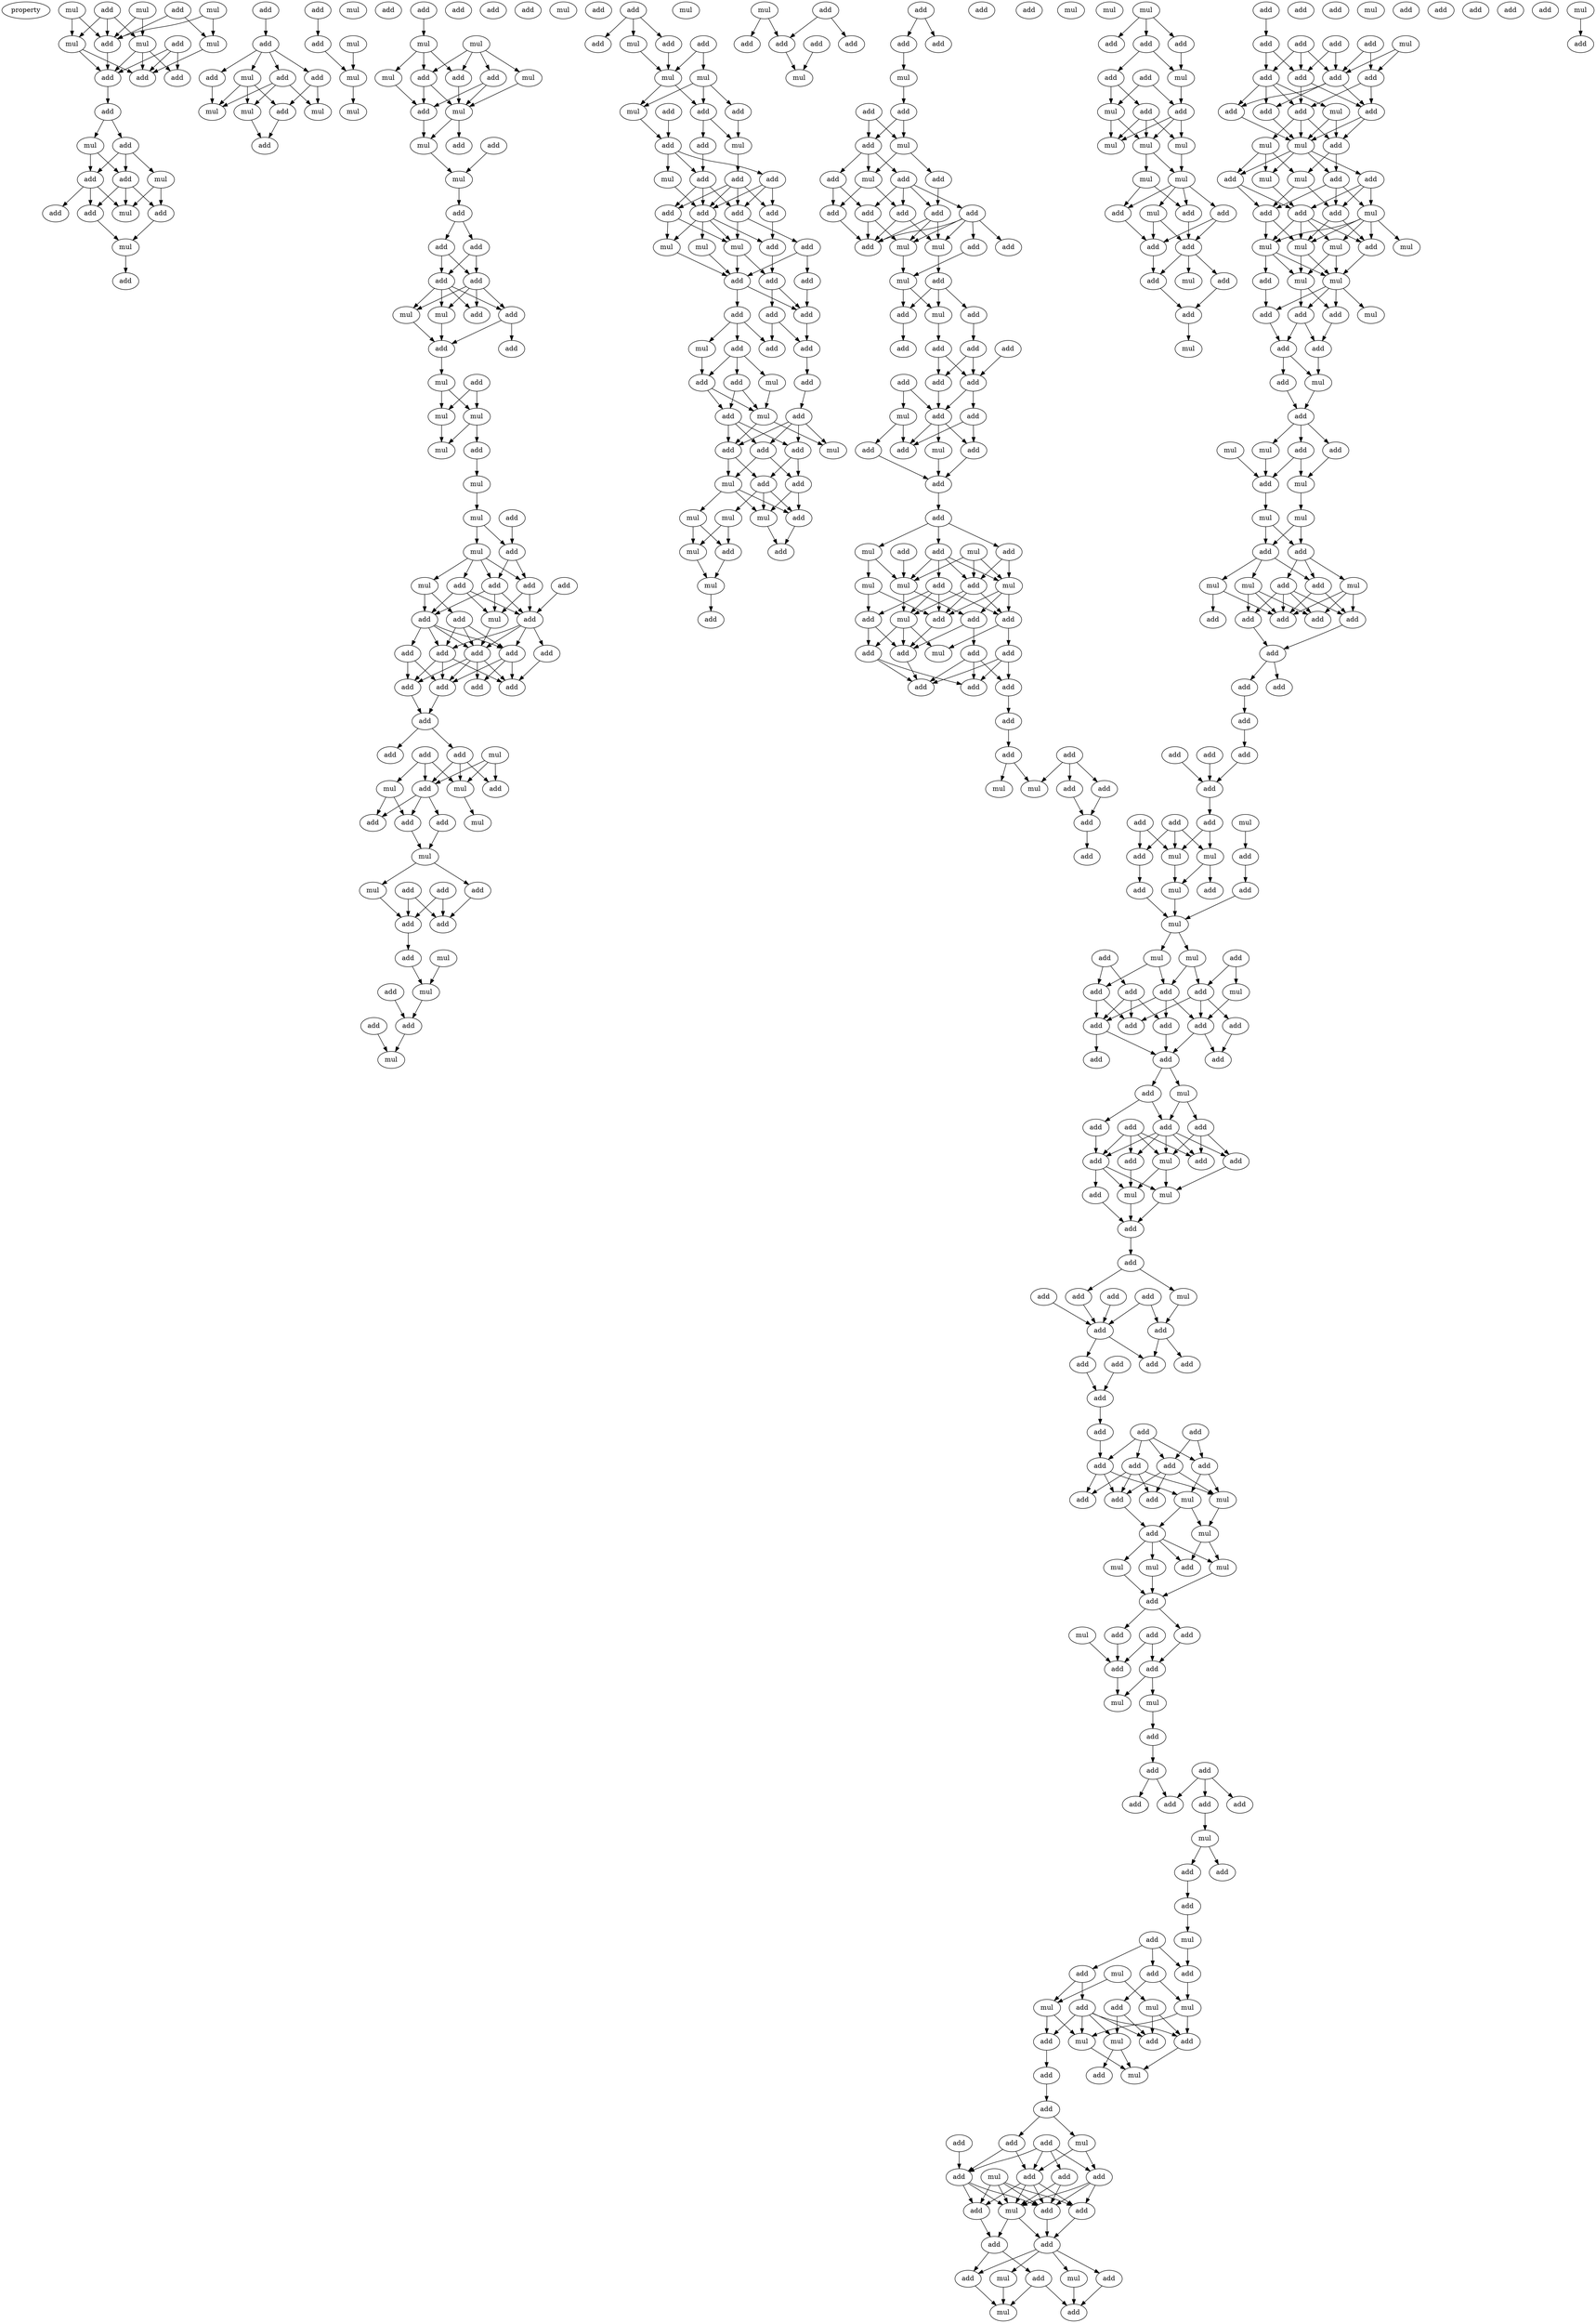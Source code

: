digraph {
    node [fontcolor=black]
    property [mul=2,lf=1.4]
    0 [ label = add ];
    1 [ label = add ];
    2 [ label = mul ];
    3 [ label = mul ];
    4 [ label = mul ];
    5 [ label = mul ];
    6 [ label = mul ];
    7 [ label = add ];
    8 [ label = add ];
    9 [ label = mul ];
    10 [ label = add ];
    11 [ label = add ];
    12 [ label = add ];
    13 [ label = add ];
    14 [ label = add ];
    15 [ label = mul ];
    16 [ label = add ];
    17 [ label = add ];
    18 [ label = mul ];
    19 [ label = mul ];
    20 [ label = add ];
    21 [ label = add ];
    22 [ label = add ];
    23 [ label = mul ];
    24 [ label = add ];
    25 [ label = add ];
    26 [ label = add ];
    27 [ label = add ];
    28 [ label = add ];
    29 [ label = add ];
    30 [ label = mul ];
    31 [ label = add ];
    32 [ label = mul ];
    33 [ label = mul ];
    34 [ label = add ];
    35 [ label = mul ];
    36 [ label = mul ];
    37 [ label = add ];
    38 [ label = add ];
    39 [ label = mul ];
    40 [ label = mul ];
    41 [ label = add ];
    42 [ label = mul ];
    43 [ label = add ];
    44 [ label = mul ];
    45 [ label = mul ];
    46 [ label = mul ];
    47 [ label = add ];
    48 [ label = add ];
    49 [ label = add ];
    50 [ label = mul ];
    51 [ label = mul ];
    52 [ label = add ];
    53 [ label = add ];
    54 [ label = add ];
    55 [ label = add ];
    56 [ label = mul ];
    57 [ label = mul ];
    58 [ label = add ];
    59 [ label = add ];
    60 [ label = add ];
    61 [ label = add ];
    62 [ label = add ];
    63 [ label = add ];
    64 [ label = add ];
    65 [ label = add ];
    66 [ label = mul ];
    67 [ label = mul ];
    68 [ label = add ];
    69 [ label = add ];
    70 [ label = add ];
    71 [ label = mul ];
    72 [ label = mul ];
    73 [ label = add ];
    74 [ label = mul ];
    75 [ label = mul ];
    76 [ label = mul ];
    77 [ label = add ];
    78 [ label = mul ];
    79 [ label = mul ];
    80 [ label = add ];
    81 [ label = mul ];
    82 [ label = add ];
    83 [ label = add ];
    84 [ label = add ];
    85 [ label = mul ];
    86 [ label = add ];
    87 [ label = add ];
    88 [ label = mul ];
    89 [ label = add ];
    90 [ label = add ];
    91 [ label = add ];
    92 [ label = add ];
    93 [ label = add ];
    94 [ label = add ];
    95 [ label = add ];
    96 [ label = add ];
    97 [ label = add ];
    98 [ label = add ];
    99 [ label = add ];
    100 [ label = add ];
    101 [ label = add ];
    102 [ label = add ];
    103 [ label = add ];
    104 [ label = add ];
    105 [ label = mul ];
    106 [ label = mul ];
    107 [ label = add ];
    108 [ label = add ];
    109 [ label = mul ];
    110 [ label = add ];
    111 [ label = mul ];
    112 [ label = add ];
    113 [ label = add ];
    114 [ label = mul ];
    115 [ label = add ];
    116 [ label = mul ];
    117 [ label = add ];
    118 [ label = add ];
    119 [ label = add ];
    120 [ label = add ];
    121 [ label = add ];
    122 [ label = add ];
    123 [ label = mul ];
    124 [ label = add ];
    125 [ label = mul ];
    126 [ label = add ];
    127 [ label = add ];
    128 [ label = mul ];
    129 [ label = add ];
    130 [ label = add ];
    131 [ label = add ];
    132 [ label = add ];
    133 [ label = mul ];
    134 [ label = mul ];
    135 [ label = mul ];
    136 [ label = mul ];
    137 [ label = add ];
    138 [ label = add ];
    139 [ label = add ];
    140 [ label = add ];
    141 [ label = mul ];
    142 [ label = add ];
    143 [ label = add ];
    144 [ label = mul ];
    145 [ label = add ];
    146 [ label = add ];
    147 [ label = mul ];
    148 [ label = add ];
    149 [ label = add ];
    150 [ label = add ];
    151 [ label = add ];
    152 [ label = add ];
    153 [ label = add ];
    154 [ label = mul ];
    155 [ label = mul ];
    156 [ label = mul ];
    157 [ label = add ];
    158 [ label = add ];
    159 [ label = add ];
    160 [ label = add ];
    161 [ label = add ];
    162 [ label = add ];
    163 [ label = add ];
    164 [ label = mul ];
    165 [ label = add ];
    166 [ label = add ];
    167 [ label = add ];
    168 [ label = add ];
    169 [ label = mul ];
    170 [ label = add ];
    171 [ label = add ];
    172 [ label = add ];
    173 [ label = mul ];
    174 [ label = add ];
    175 [ label = add ];
    176 [ label = add ];
    177 [ label = mul ];
    178 [ label = add ];
    179 [ label = mul ];
    180 [ label = add ];
    181 [ label = mul ];
    182 [ label = mul ];
    183 [ label = add ];
    184 [ label = mul ];
    185 [ label = add ];
    186 [ label = add ];
    187 [ label = mul ];
    188 [ label = mul ];
    189 [ label = add ];
    190 [ label = mul ];
    191 [ label = add ];
    192 [ label = add ];
    193 [ label = add ];
    194 [ label = add ];
    195 [ label = add ];
    196 [ label = mul ];
    197 [ label = add ];
    198 [ label = add ];
    199 [ label = add ];
    200 [ label = add ];
    201 [ label = mul ];
    202 [ label = add ];
    203 [ label = add ];
    204 [ label = add ];
    205 [ label = mul ];
    206 [ label = add ];
    207 [ label = add ];
    208 [ label = add ];
    209 [ label = mul ];
    210 [ label = mul ];
    211 [ label = add ];
    212 [ label = add ];
    213 [ label = add ];
    214 [ label = add ];
    215 [ label = add ];
    216 [ label = add ];
    217 [ label = add ];
    218 [ label = mul ];
    219 [ label = add ];
    220 [ label = add ];
    221 [ label = mul ];
    222 [ label = mul ];
    223 [ label = add ];
    224 [ label = mul ];
    225 [ label = add ];
    226 [ label = add ];
    227 [ label = add ];
    228 [ label = add ];
    229 [ label = add ];
    230 [ label = add ];
    231 [ label = add ];
    232 [ label = add ];
    233 [ label = add ];
    234 [ label = add ];
    235 [ label = mul ];
    236 [ label = add ];
    237 [ label = add ];
    238 [ label = mul ];
    239 [ label = add ];
    240 [ label = add ];
    241 [ label = mul ];
    242 [ label = add ];
    243 [ label = add ];
    244 [ label = mul ];
    245 [ label = add ];
    246 [ label = add ];
    247 [ label = mul ];
    248 [ label = add ];
    249 [ label = add ];
    250 [ label = mul ];
    251 [ label = mul ];
    252 [ label = mul ];
    253 [ label = add ];
    254 [ label = mul ];
    255 [ label = add ];
    256 [ label = add ];
    257 [ label = add ];
    258 [ label = add ];
    259 [ label = add ];
    260 [ label = add ];
    261 [ label = add ];
    262 [ label = add ];
    263 [ label = mul ];
    264 [ label = add ];
    265 [ label = add ];
    266 [ label = add ];
    267 [ label = add ];
    268 [ label = add ];
    269 [ label = add ];
    270 [ label = add ];
    271 [ label = mul ];
    272 [ label = mul ];
    273 [ label = add ];
    274 [ label = add ];
    275 [ label = add ];
    276 [ label = mul ];
    277 [ label = add ];
    278 [ label = add ];
    279 [ label = add ];
    280 [ label = add ];
    281 [ label = mul ];
    282 [ label = add ];
    283 [ label = mul ];
    284 [ label = add ];
    285 [ label = add ];
    286 [ label = mul ];
    287 [ label = mul ];
    288 [ label = mul ];
    289 [ label = mul ];
    290 [ label = mul ];
    291 [ label = add ];
    292 [ label = add ];
    293 [ label = mul ];
    294 [ label = add ];
    295 [ label = add ];
    296 [ label = add ];
    297 [ label = mul ];
    298 [ label = add ];
    299 [ label = add ];
    300 [ label = add ];
    301 [ label = mul ];
    302 [ label = add ];
    303 [ label = add ];
    304 [ label = mul ];
    305 [ label = add ];
    306 [ label = add ];
    307 [ label = add ];
    308 [ label = add ];
    309 [ label = add ];
    310 [ label = add ];
    311 [ label = add ];
    312 [ label = add ];
    313 [ label = mul ];
    314 [ label = add ];
    315 [ label = add ];
    316 [ label = add ];
    317 [ label = mul ];
    318 [ label = add ];
    319 [ label = mul ];
    320 [ label = mul ];
    321 [ label = add ];
    322 [ label = add ];
    323 [ label = mul ];
    324 [ label = add ];
    325 [ label = mul ];
    326 [ label = add ];
    327 [ label = add ];
    328 [ label = add ];
    329 [ label = mul ];
    330 [ label = mul ];
    331 [ label = mul ];
    332 [ label = mul ];
    333 [ label = add ];
    334 [ label = mul ];
    335 [ label = mul ];
    336 [ label = add ];
    337 [ label = add ];
    338 [ label = add ];
    339 [ label = mul ];
    340 [ label = add ];
    341 [ label = add ];
    342 [ label = add ];
    343 [ label = add ];
    344 [ label = mul ];
    345 [ label = add ];
    346 [ label = add ];
    347 [ label = mul ];
    348 [ label = add ];
    349 [ label = mul ];
    350 [ label = add ];
    351 [ label = mul ];
    352 [ label = add ];
    353 [ label = mul ];
    354 [ label = mul ];
    355 [ label = add ];
    356 [ label = add ];
    357 [ label = mul ];
    358 [ label = add ];
    359 [ label = mul ];
    360 [ label = mul ];
    361 [ label = add ];
    362 [ label = add ];
    363 [ label = add ];
    364 [ label = add ];
    365 [ label = add ];
    366 [ label = add ];
    367 [ label = add ];
    368 [ label = add ];
    369 [ label = mul ];
    370 [ label = add ];
    371 [ label = add ];
    372 [ label = add ];
    373 [ label = add ];
    374 [ label = add ];
    375 [ label = add ];
    376 [ label = add ];
    377 [ label = mul ];
    378 [ label = add ];
    379 [ label = add ];
    380 [ label = add ];
    381 [ label = add ];
    382 [ label = add ];
    383 [ label = mul ];
    384 [ label = mul ];
    385 [ label = add ];
    386 [ label = add ];
    387 [ label = add ];
    388 [ label = mul ];
    389 [ label = mul ];
    390 [ label = add ];
    391 [ label = add ];
    392 [ label = mul ];
    393 [ label = mul ];
    394 [ label = mul ];
    395 [ label = add ];
    396 [ label = add ];
    397 [ label = add ];
    398 [ label = add ];
    399 [ label = add ];
    400 [ label = add ];
    401 [ label = add ];
    402 [ label = add ];
    403 [ label = add ];
    404 [ label = add ];
    405 [ label = add ];
    406 [ label = add ];
    407 [ label = mul ];
    408 [ label = add ];
    409 [ label = add ];
    410 [ label = add ];
    411 [ label = add ];
    412 [ label = add ];
    413 [ label = add ];
    414 [ label = mul ];
    415 [ label = add ];
    416 [ label = add ];
    417 [ label = add ];
    418 [ label = add ];
    419 [ label = mul ];
    420 [ label = mul ];
    421 [ label = add ];
    422 [ label = add ];
    423 [ label = add ];
    424 [ label = add ];
    425 [ label = add ];
    426 [ label = add ];
    427 [ label = add ];
    428 [ label = mul ];
    429 [ label = add ];
    430 [ label = add ];
    431 [ label = add ];
    432 [ label = add ];
    433 [ label = add ];
    434 [ label = add ];
    435 [ label = add ];
    436 [ label = add ];
    437 [ label = add ];
    438 [ label = add ];
    439 [ label = add ];
    440 [ label = add ];
    441 [ label = add ];
    442 [ label = add ];
    443 [ label = add ];
    444 [ label = add ];
    445 [ label = add ];
    446 [ label = mul ];
    447 [ label = add ];
    448 [ label = mul ];
    449 [ label = mul ];
    450 [ label = add ];
    451 [ label = mul ];
    452 [ label = mul ];
    453 [ label = mul ];
    454 [ label = add ];
    455 [ label = add ];
    456 [ label = add ];
    457 [ label = add ];
    458 [ label = mul ];
    459 [ label = add ];
    460 [ label = add ];
    461 [ label = add ];
    462 [ label = add ];
    463 [ label = mul ];
    464 [ label = add ];
    465 [ label = add ];
    466 [ label = mul ];
    467 [ label = add ];
    468 [ label = add ];
    469 [ label = add ];
    470 [ label = add ];
    471 [ label = add ];
    472 [ label = add ];
    473 [ label = add ];
    474 [ label = mul ];
    475 [ label = add ];
    476 [ label = add ];
    477 [ label = mul ];
    478 [ label = add ];
    479 [ label = add ];
    480 [ label = mul ];
    481 [ label = add ];
    482 [ label = add ];
    483 [ label = add ];
    484 [ label = mul ];
    485 [ label = add ];
    486 [ label = mul ];
    487 [ label = add ];
    488 [ label = mul ];
    489 [ label = add ];
    490 [ label = mul ];
    491 [ label = mul ];
    492 [ label = add ];
    493 [ label = add ];
    494 [ label = mul ];
    495 [ label = add ];
    496 [ label = add ];
    497 [ label = add ];
    498 [ label = mul ];
    499 [ label = add ];
    500 [ label = add ];
    501 [ label = mul ];
    502 [ label = add ];
    503 [ label = add ];
    504 [ label = add ];
    505 [ label = add ];
    506 [ label = add ];
    507 [ label = mul ];
    508 [ label = add ];
    509 [ label = add ];
    510 [ label = mul ];
    511 [ label = add ];
    512 [ label = add ];
    513 [ label = add ];
    514 [ label = add ];
    515 [ label = add ];
    516 [ label = mul ];
    517 [ label = add ];
    518 [ label = mul ];
    519 [ label = add ];
    520 [ label = add ];
    521 [ label = mul ];
    0 -> 5 [ name = 0 ];
    0 -> 6 [ name = 1 ];
    0 -> 7 [ name = 2 ];
    1 -> 7 [ name = 3 ];
    1 -> 9 [ name = 4 ];
    2 -> 6 [ name = 5 ];
    2 -> 7 [ name = 6 ];
    3 -> 7 [ name = 7 ];
    3 -> 9 [ name = 8 ];
    4 -> 5 [ name = 9 ];
    4 -> 7 [ name = 10 ];
    5 -> 10 [ name = 11 ];
    5 -> 11 [ name = 12 ];
    6 -> 10 [ name = 13 ];
    6 -> 11 [ name = 14 ];
    6 -> 12 [ name = 15 ];
    7 -> 11 [ name = 16 ];
    8 -> 10 [ name = 17 ];
    8 -> 11 [ name = 18 ];
    8 -> 12 [ name = 19 ];
    9 -> 10 [ name = 20 ];
    11 -> 13 [ name = 21 ];
    13 -> 14 [ name = 22 ];
    13 -> 15 [ name = 23 ];
    14 -> 16 [ name = 24 ];
    14 -> 17 [ name = 25 ];
    14 -> 18 [ name = 26 ];
    15 -> 16 [ name = 27 ];
    15 -> 17 [ name = 28 ];
    16 -> 19 [ name = 29 ];
    16 -> 20 [ name = 30 ];
    16 -> 21 [ name = 31 ];
    17 -> 19 [ name = 32 ];
    17 -> 20 [ name = 33 ];
    17 -> 22 [ name = 34 ];
    18 -> 19 [ name = 35 ];
    18 -> 21 [ name = 36 ];
    20 -> 23 [ name = 37 ];
    21 -> 23 [ name = 38 ];
    23 -> 25 [ name = 39 ];
    24 -> 26 [ name = 40 ];
    26 -> 27 [ name = 41 ];
    26 -> 28 [ name = 42 ];
    26 -> 29 [ name = 43 ];
    26 -> 30 [ name = 44 ];
    27 -> 34 [ name = 45 ];
    27 -> 35 [ name = 46 ];
    28 -> 32 [ name = 47 ];
    28 -> 33 [ name = 48 ];
    28 -> 35 [ name = 49 ];
    29 -> 33 [ name = 50 ];
    30 -> 32 [ name = 51 ];
    30 -> 33 [ name = 52 ];
    30 -> 34 [ name = 53 ];
    31 -> 38 [ name = 54 ];
    32 -> 37 [ name = 55 ];
    34 -> 37 [ name = 56 ];
    36 -> 39 [ name = 57 ];
    38 -> 39 [ name = 58 ];
    39 -> 42 [ name = 59 ];
    43 -> 45 [ name = 60 ];
    44 -> 47 [ name = 61 ];
    44 -> 48 [ name = 62 ];
    44 -> 49 [ name = 63 ];
    44 -> 50 [ name = 64 ];
    45 -> 46 [ name = 65 ];
    45 -> 47 [ name = 66 ];
    45 -> 49 [ name = 67 ];
    46 -> 52 [ name = 68 ];
    47 -> 51 [ name = 69 ];
    48 -> 51 [ name = 70 ];
    48 -> 52 [ name = 71 ];
    49 -> 51 [ name = 72 ];
    49 -> 52 [ name = 73 ];
    50 -> 51 [ name = 74 ];
    51 -> 55 [ name = 75 ];
    51 -> 56 [ name = 76 ];
    52 -> 56 [ name = 77 ];
    54 -> 57 [ name = 78 ];
    56 -> 57 [ name = 79 ];
    57 -> 58 [ name = 80 ];
    58 -> 60 [ name = 81 ];
    58 -> 62 [ name = 82 ];
    60 -> 63 [ name = 83 ];
    60 -> 64 [ name = 84 ];
    62 -> 63 [ name = 85 ];
    62 -> 64 [ name = 86 ];
    63 -> 65 [ name = 87 ];
    63 -> 66 [ name = 88 ];
    63 -> 67 [ name = 89 ];
    63 -> 68 [ name = 90 ];
    64 -> 65 [ name = 91 ];
    64 -> 66 [ name = 92 ];
    64 -> 67 [ name = 93 ];
    64 -> 68 [ name = 94 ];
    66 -> 70 [ name = 95 ];
    67 -> 70 [ name = 96 ];
    68 -> 69 [ name = 97 ];
    68 -> 70 [ name = 98 ];
    70 -> 71 [ name = 99 ];
    71 -> 74 [ name = 100 ];
    71 -> 75 [ name = 101 ];
    73 -> 74 [ name = 102 ];
    73 -> 75 [ name = 103 ];
    74 -> 76 [ name = 104 ];
    74 -> 77 [ name = 105 ];
    75 -> 76 [ name = 106 ];
    77 -> 78 [ name = 107 ];
    78 -> 79 [ name = 108 ];
    79 -> 81 [ name = 109 ];
    79 -> 82 [ name = 110 ];
    80 -> 82 [ name = 111 ];
    81 -> 83 [ name = 112 ];
    81 -> 84 [ name = 113 ];
    81 -> 85 [ name = 114 ];
    81 -> 87 [ name = 115 ];
    82 -> 84 [ name = 116 ];
    82 -> 87 [ name = 117 ];
    83 -> 88 [ name = 118 ];
    83 -> 89 [ name = 119 ];
    83 -> 90 [ name = 120 ];
    84 -> 88 [ name = 121 ];
    84 -> 90 [ name = 122 ];
    85 -> 89 [ name = 123 ];
    85 -> 91 [ name = 124 ];
    86 -> 90 [ name = 125 ];
    87 -> 88 [ name = 126 ];
    87 -> 89 [ name = 127 ];
    87 -> 90 [ name = 128 ];
    88 -> 92 [ name = 129 ];
    89 -> 92 [ name = 130 ];
    89 -> 93 [ name = 131 ];
    89 -> 94 [ name = 132 ];
    89 -> 96 [ name = 133 ];
    90 -> 92 [ name = 134 ];
    90 -> 94 [ name = 135 ];
    90 -> 95 [ name = 136 ];
    90 -> 96 [ name = 137 ];
    91 -> 92 [ name = 138 ];
    91 -> 94 [ name = 139 ];
    91 -> 96 [ name = 140 ];
    92 -> 97 [ name = 141 ];
    92 -> 98 [ name = 142 ];
    92 -> 99 [ name = 143 ];
    92 -> 100 [ name = 144 ];
    93 -> 98 [ name = 145 ];
    93 -> 100 [ name = 146 ];
    94 -> 97 [ name = 147 ];
    94 -> 98 [ name = 148 ];
    94 -> 99 [ name = 149 ];
    95 -> 97 [ name = 150 ];
    96 -> 97 [ name = 151 ];
    96 -> 98 [ name = 152 ];
    96 -> 100 [ name = 153 ];
    98 -> 101 [ name = 154 ];
    100 -> 101 [ name = 155 ];
    101 -> 102 [ name = 156 ];
    101 -> 104 [ name = 157 ];
    103 -> 106 [ name = 158 ];
    103 -> 108 [ name = 159 ];
    103 -> 109 [ name = 160 ];
    104 -> 106 [ name = 161 ];
    104 -> 107 [ name = 162 ];
    104 -> 108 [ name = 163 ];
    105 -> 106 [ name = 164 ];
    105 -> 107 [ name = 165 ];
    105 -> 108 [ name = 166 ];
    106 -> 111 [ name = 167 ];
    108 -> 110 [ name = 168 ];
    108 -> 112 [ name = 169 ];
    108 -> 113 [ name = 170 ];
    109 -> 112 [ name = 171 ];
    109 -> 113 [ name = 172 ];
    110 -> 114 [ name = 173 ];
    113 -> 114 [ name = 174 ];
    114 -> 116 [ name = 175 ];
    114 -> 117 [ name = 176 ];
    116 -> 120 [ name = 177 ];
    117 -> 121 [ name = 178 ];
    118 -> 120 [ name = 179 ];
    118 -> 121 [ name = 180 ];
    119 -> 120 [ name = 181 ];
    119 -> 121 [ name = 182 ];
    120 -> 122 [ name = 183 ];
    122 -> 125 [ name = 184 ];
    123 -> 125 [ name = 185 ];
    124 -> 127 [ name = 186 ];
    125 -> 127 [ name = 187 ];
    126 -> 128 [ name = 188 ];
    127 -> 128 [ name = 189 ];
    129 -> 130 [ name = 190 ];
    129 -> 131 [ name = 191 ];
    129 -> 133 [ name = 192 ];
    131 -> 134 [ name = 193 ];
    132 -> 134 [ name = 194 ];
    132 -> 135 [ name = 195 ];
    133 -> 134 [ name = 196 ];
    134 -> 136 [ name = 197 ];
    134 -> 139 [ name = 198 ];
    135 -> 136 [ name = 199 ];
    135 -> 138 [ name = 200 ];
    135 -> 139 [ name = 201 ];
    136 -> 140 [ name = 202 ];
    137 -> 140 [ name = 203 ];
    138 -> 141 [ name = 204 ];
    139 -> 141 [ name = 205 ];
    139 -> 142 [ name = 206 ];
    140 -> 144 [ name = 207 ];
    140 -> 145 [ name = 208 ];
    140 -> 146 [ name = 209 ];
    141 -> 143 [ name = 210 ];
    142 -> 145 [ name = 211 ];
    143 -> 148 [ name = 212 ];
    143 -> 149 [ name = 213 ];
    143 -> 150 [ name = 214 ];
    143 -> 151 [ name = 215 ];
    144 -> 150 [ name = 216 ];
    145 -> 149 [ name = 217 ];
    145 -> 150 [ name = 218 ];
    145 -> 151 [ name = 219 ];
    146 -> 148 [ name = 220 ];
    146 -> 149 [ name = 221 ];
    146 -> 150 [ name = 222 ];
    148 -> 152 [ name = 223 ];
    149 -> 153 [ name = 224 ];
    149 -> 156 [ name = 225 ];
    150 -> 152 [ name = 226 ];
    150 -> 154 [ name = 227 ];
    150 -> 155 [ name = 228 ];
    150 -> 156 [ name = 229 ];
    151 -> 154 [ name = 230 ];
    151 -> 156 [ name = 231 ];
    152 -> 159 [ name = 232 ];
    153 -> 157 [ name = 233 ];
    153 -> 158 [ name = 234 ];
    154 -> 158 [ name = 235 ];
    155 -> 158 [ name = 236 ];
    156 -> 158 [ name = 237 ];
    156 -> 159 [ name = 238 ];
    157 -> 162 [ name = 239 ];
    158 -> 160 [ name = 240 ];
    158 -> 162 [ name = 241 ];
    159 -> 161 [ name = 242 ];
    159 -> 162 [ name = 243 ];
    160 -> 164 [ name = 244 ];
    160 -> 165 [ name = 245 ];
    160 -> 166 [ name = 246 ];
    161 -> 163 [ name = 247 ];
    161 -> 166 [ name = 248 ];
    162 -> 163 [ name = 249 ];
    163 -> 170 [ name = 250 ];
    164 -> 168 [ name = 251 ];
    165 -> 167 [ name = 252 ];
    165 -> 168 [ name = 253 ];
    165 -> 169 [ name = 254 ];
    167 -> 172 [ name = 255 ];
    167 -> 173 [ name = 256 ];
    168 -> 172 [ name = 257 ];
    168 -> 173 [ name = 258 ];
    169 -> 173 [ name = 259 ];
    170 -> 171 [ name = 260 ];
    171 -> 174 [ name = 261 ];
    171 -> 175 [ name = 262 ];
    171 -> 176 [ name = 263 ];
    171 -> 177 [ name = 264 ];
    172 -> 174 [ name = 265 ];
    172 -> 175 [ name = 266 ];
    172 -> 176 [ name = 267 ];
    173 -> 175 [ name = 268 ];
    173 -> 177 [ name = 269 ];
    174 -> 178 [ name = 270 ];
    174 -> 180 [ name = 271 ];
    175 -> 178 [ name = 272 ];
    175 -> 179 [ name = 273 ];
    176 -> 179 [ name = 274 ];
    176 -> 180 [ name = 275 ];
    178 -> 181 [ name = 276 ];
    178 -> 182 [ name = 277 ];
    178 -> 183 [ name = 278 ];
    179 -> 182 [ name = 279 ];
    179 -> 183 [ name = 280 ];
    179 -> 184 [ name = 281 ];
    180 -> 182 [ name = 282 ];
    180 -> 183 [ name = 283 ];
    181 -> 186 [ name = 284 ];
    181 -> 187 [ name = 285 ];
    182 -> 185 [ name = 286 ];
    183 -> 185 [ name = 287 ];
    184 -> 186 [ name = 288 ];
    184 -> 187 [ name = 289 ];
    186 -> 188 [ name = 290 ];
    187 -> 188 [ name = 291 ];
    188 -> 189 [ name = 292 ];
    190 -> 192 [ name = 293 ];
    190 -> 194 [ name = 294 ];
    191 -> 193 [ name = 295 ];
    191 -> 194 [ name = 296 ];
    194 -> 196 [ name = 297 ];
    195 -> 196 [ name = 298 ];
    197 -> 198 [ name = 299 ];
    197 -> 199 [ name = 300 ];
    198 -> 201 [ name = 301 ];
    201 -> 204 [ name = 302 ];
    203 -> 205 [ name = 303 ];
    203 -> 206 [ name = 304 ];
    204 -> 205 [ name = 305 ];
    204 -> 206 [ name = 306 ];
    205 -> 207 [ name = 307 ];
    205 -> 209 [ name = 308 ];
    206 -> 208 [ name = 309 ];
    206 -> 209 [ name = 310 ];
    206 -> 211 [ name = 311 ];
    207 -> 213 [ name = 312 ];
    208 -> 212 [ name = 313 ];
    208 -> 216 [ name = 314 ];
    209 -> 215 [ name = 315 ];
    209 -> 216 [ name = 316 ];
    211 -> 212 [ name = 317 ];
    211 -> 213 [ name = 318 ];
    211 -> 214 [ name = 319 ];
    211 -> 215 [ name = 320 ];
    212 -> 219 [ name = 321 ];
    212 -> 221 [ name = 322 ];
    213 -> 218 [ name = 323 ];
    213 -> 219 [ name = 324 ];
    213 -> 221 [ name = 325 ];
    214 -> 217 [ name = 326 ];
    214 -> 218 [ name = 327 ];
    214 -> 219 [ name = 328 ];
    214 -> 220 [ name = 329 ];
    214 -> 221 [ name = 330 ];
    215 -> 218 [ name = 331 ];
    215 -> 219 [ name = 332 ];
    216 -> 219 [ name = 333 ];
    217 -> 222 [ name = 334 ];
    218 -> 223 [ name = 335 ];
    221 -> 222 [ name = 336 ];
    222 -> 224 [ name = 337 ];
    222 -> 226 [ name = 338 ];
    223 -> 224 [ name = 339 ];
    223 -> 225 [ name = 340 ];
    223 -> 226 [ name = 341 ];
    224 -> 227 [ name = 342 ];
    225 -> 228 [ name = 343 ];
    226 -> 229 [ name = 344 ];
    227 -> 231 [ name = 345 ];
    227 -> 232 [ name = 346 ];
    228 -> 231 [ name = 347 ];
    228 -> 232 [ name = 348 ];
    230 -> 231 [ name = 349 ];
    231 -> 234 [ name = 350 ];
    231 -> 236 [ name = 351 ];
    232 -> 234 [ name = 352 ];
    233 -> 234 [ name = 353 ];
    233 -> 235 [ name = 354 ];
    234 -> 237 [ name = 355 ];
    234 -> 239 [ name = 356 ];
    234 -> 241 [ name = 357 ];
    235 -> 237 [ name = 358 ];
    235 -> 240 [ name = 359 ];
    236 -> 237 [ name = 360 ];
    236 -> 239 [ name = 361 ];
    239 -> 242 [ name = 362 ];
    240 -> 242 [ name = 363 ];
    241 -> 242 [ name = 364 ];
    242 -> 243 [ name = 365 ];
    243 -> 245 [ name = 366 ];
    243 -> 246 [ name = 367 ];
    243 -> 247 [ name = 368 ];
    244 -> 250 [ name = 369 ];
    244 -> 251 [ name = 370 ];
    244 -> 253 [ name = 371 ];
    245 -> 250 [ name = 372 ];
    245 -> 253 [ name = 373 ];
    246 -> 249 [ name = 374 ];
    246 -> 250 [ name = 375 ];
    246 -> 251 [ name = 376 ];
    246 -> 253 [ name = 377 ];
    247 -> 251 [ name = 378 ];
    247 -> 252 [ name = 379 ];
    248 -> 251 [ name = 380 ];
    249 -> 254 [ name = 381 ];
    249 -> 255 [ name = 382 ];
    249 -> 257 [ name = 383 ];
    249 -> 258 [ name = 384 ];
    250 -> 255 [ name = 385 ];
    250 -> 256 [ name = 386 ];
    250 -> 257 [ name = 387 ];
    251 -> 254 [ name = 388 ];
    251 -> 256 [ name = 389 ];
    252 -> 257 [ name = 390 ];
    252 -> 258 [ name = 391 ];
    253 -> 254 [ name = 392 ];
    253 -> 255 [ name = 393 ];
    253 -> 257 [ name = 394 ];
    254 -> 261 [ name = 395 ];
    254 -> 262 [ name = 396 ];
    254 -> 263 [ name = 397 ];
    255 -> 260 [ name = 398 ];
    255 -> 263 [ name = 399 ];
    256 -> 259 [ name = 400 ];
    256 -> 262 [ name = 401 ];
    257 -> 262 [ name = 402 ];
    258 -> 261 [ name = 403 ];
    258 -> 262 [ name = 404 ];
    259 -> 264 [ name = 405 ];
    259 -> 265 [ name = 406 ];
    259 -> 266 [ name = 407 ];
    260 -> 264 [ name = 408 ];
    260 -> 265 [ name = 409 ];
    260 -> 266 [ name = 410 ];
    261 -> 264 [ name = 411 ];
    261 -> 265 [ name = 412 ];
    262 -> 265 [ name = 413 ];
    266 -> 267 [ name = 414 ];
    267 -> 268 [ name = 415 ];
    268 -> 271 [ name = 416 ];
    268 -> 272 [ name = 417 ];
    269 -> 270 [ name = 418 ];
    269 -> 272 [ name = 419 ];
    269 -> 273 [ name = 420 ];
    270 -> 274 [ name = 421 ];
    273 -> 274 [ name = 422 ];
    274 -> 275 [ name = 423 ];
    276 -> 277 [ name = 424 ];
    276 -> 278 [ name = 425 ];
    276 -> 279 [ name = 426 ];
    278 -> 281 [ name = 427 ];
    279 -> 281 [ name = 428 ];
    279 -> 282 [ name = 429 ];
    280 -> 283 [ name = 430 ];
    280 -> 284 [ name = 431 ];
    281 -> 284 [ name = 432 ];
    282 -> 283 [ name = 433 ];
    282 -> 285 [ name = 434 ];
    283 -> 286 [ name = 435 ];
    283 -> 287 [ name = 436 ];
    284 -> 286 [ name = 437 ];
    284 -> 287 [ name = 438 ];
    284 -> 288 [ name = 439 ];
    285 -> 286 [ name = 440 ];
    285 -> 287 [ name = 441 ];
    285 -> 288 [ name = 442 ];
    287 -> 289 [ name = 443 ];
    287 -> 290 [ name = 444 ];
    288 -> 289 [ name = 445 ];
    289 -> 291 [ name = 446 ];
    289 -> 292 [ name = 447 ];
    289 -> 293 [ name = 448 ];
    289 -> 294 [ name = 449 ];
    290 -> 291 [ name = 450 ];
    290 -> 292 [ name = 451 ];
    291 -> 296 [ name = 452 ];
    292 -> 295 [ name = 453 ];
    293 -> 295 [ name = 454 ];
    293 -> 296 [ name = 455 ];
    294 -> 295 [ name = 456 ];
    294 -> 296 [ name = 457 ];
    295 -> 298 [ name = 458 ];
    296 -> 297 [ name = 459 ];
    296 -> 298 [ name = 460 ];
    296 -> 299 [ name = 461 ];
    298 -> 300 [ name = 462 ];
    299 -> 300 [ name = 463 ];
    300 -> 301 [ name = 464 ];
    302 -> 305 [ name = 465 ];
    303 -> 308 [ name = 466 ];
    303 -> 310 [ name = 467 ];
    304 -> 308 [ name = 468 ];
    304 -> 311 [ name = 469 ];
    305 -> 309 [ name = 470 ];
    305 -> 310 [ name = 471 ];
    306 -> 308 [ name = 472 ];
    306 -> 309 [ name = 473 ];
    306 -> 310 [ name = 474 ];
    307 -> 308 [ name = 475 ];
    307 -> 311 [ name = 476 ];
    308 -> 312 [ name = 477 ];
    308 -> 315 [ name = 478 ];
    308 -> 316 [ name = 479 ];
    309 -> 312 [ name = 480 ];
    309 -> 313 [ name = 481 ];
    309 -> 314 [ name = 482 ];
    309 -> 316 [ name = 483 ];
    310 -> 314 [ name = 484 ];
    310 -> 315 [ name = 485 ];
    311 -> 314 [ name = 486 ];
    311 -> 315 [ name = 487 ];
    312 -> 319 [ name = 488 ];
    313 -> 318 [ name = 489 ];
    313 -> 319 [ name = 490 ];
    314 -> 317 [ name = 491 ];
    314 -> 318 [ name = 492 ];
    314 -> 319 [ name = 493 ];
    315 -> 318 [ name = 494 ];
    315 -> 319 [ name = 495 ];
    316 -> 319 [ name = 496 ];
    317 -> 320 [ name = 497 ];
    317 -> 321 [ name = 498 ];
    317 -> 323 [ name = 499 ];
    318 -> 320 [ name = 500 ];
    318 -> 322 [ name = 501 ];
    319 -> 321 [ name = 502 ];
    319 -> 322 [ name = 503 ];
    319 -> 323 [ name = 504 ];
    319 -> 324 [ name = 505 ];
    320 -> 327 [ name = 506 ];
    320 -> 328 [ name = 507 ];
    321 -> 326 [ name = 508 ];
    321 -> 327 [ name = 509 ];
    322 -> 325 [ name = 510 ];
    322 -> 327 [ name = 511 ];
    322 -> 328 [ name = 512 ];
    323 -> 326 [ name = 513 ];
    324 -> 325 [ name = 514 ];
    324 -> 326 [ name = 515 ];
    324 -> 328 [ name = 516 ];
    325 -> 329 [ name = 517 ];
    325 -> 330 [ name = 518 ];
    325 -> 331 [ name = 519 ];
    325 -> 332 [ name = 520 ];
    325 -> 333 [ name = 521 ];
    326 -> 330 [ name = 522 ];
    326 -> 331 [ name = 523 ];
    326 -> 332 [ name = 524 ];
    326 -> 333 [ name = 525 ];
    327 -> 330 [ name = 526 ];
    327 -> 332 [ name = 527 ];
    328 -> 332 [ name = 528 ];
    328 -> 333 [ name = 529 ];
    330 -> 334 [ name = 530 ];
    330 -> 335 [ name = 531 ];
    330 -> 336 [ name = 532 ];
    331 -> 334 [ name = 533 ];
    331 -> 335 [ name = 534 ];
    332 -> 334 [ name = 535 ];
    332 -> 335 [ name = 536 ];
    333 -> 335 [ name = 537 ];
    334 -> 337 [ name = 538 ];
    334 -> 340 [ name = 539 ];
    335 -> 337 [ name = 540 ];
    335 -> 338 [ name = 541 ];
    335 -> 339 [ name = 542 ];
    335 -> 340 [ name = 543 ];
    336 -> 338 [ name = 544 ];
    337 -> 341 [ name = 545 ];
    337 -> 342 [ name = 546 ];
    338 -> 341 [ name = 547 ];
    340 -> 342 [ name = 548 ];
    341 -> 344 [ name = 549 ];
    341 -> 345 [ name = 550 ];
    342 -> 344 [ name = 551 ];
    344 -> 346 [ name = 552 ];
    345 -> 346 [ name = 553 ];
    346 -> 348 [ name = 554 ];
    346 -> 349 [ name = 555 ];
    346 -> 350 [ name = 556 ];
    347 -> 352 [ name = 557 ];
    348 -> 351 [ name = 558 ];
    348 -> 352 [ name = 559 ];
    349 -> 352 [ name = 560 ];
    350 -> 351 [ name = 561 ];
    351 -> 353 [ name = 562 ];
    352 -> 354 [ name = 563 ];
    353 -> 355 [ name = 564 ];
    353 -> 356 [ name = 565 ];
    354 -> 355 [ name = 566 ];
    354 -> 356 [ name = 567 ];
    355 -> 357 [ name = 568 ];
    355 -> 359 [ name = 569 ];
    355 -> 361 [ name = 570 ];
    356 -> 358 [ name = 571 ];
    356 -> 360 [ name = 572 ];
    356 -> 361 [ name = 573 ];
    357 -> 363 [ name = 574 ];
    357 -> 364 [ name = 575 ];
    357 -> 365 [ name = 576 ];
    358 -> 363 [ name = 577 ];
    358 -> 364 [ name = 578 ];
    358 -> 365 [ name = 579 ];
    358 -> 366 [ name = 580 ];
    359 -> 362 [ name = 581 ];
    359 -> 363 [ name = 582 ];
    360 -> 363 [ name = 583 ];
    360 -> 364 [ name = 584 ];
    360 -> 366 [ name = 585 ];
    361 -> 363 [ name = 586 ];
    361 -> 366 [ name = 587 ];
    365 -> 367 [ name = 588 ];
    366 -> 367 [ name = 589 ];
    367 -> 370 [ name = 590 ];
    367 -> 371 [ name = 591 ];
    370 -> 372 [ name = 592 ];
    372 -> 375 [ name = 593 ];
    373 -> 376 [ name = 594 ];
    374 -> 376 [ name = 595 ];
    375 -> 376 [ name = 596 ];
    376 -> 378 [ name = 597 ];
    377 -> 382 [ name = 598 ];
    378 -> 383 [ name = 599 ];
    378 -> 384 [ name = 600 ];
    379 -> 381 [ name = 601 ];
    379 -> 383 [ name = 602 ];
    379 -> 384 [ name = 603 ];
    380 -> 381 [ name = 604 ];
    380 -> 383 [ name = 605 ];
    381 -> 387 [ name = 606 ];
    382 -> 385 [ name = 607 ];
    383 -> 388 [ name = 608 ];
    384 -> 386 [ name = 609 ];
    384 -> 388 [ name = 610 ];
    385 -> 389 [ name = 611 ];
    387 -> 389 [ name = 612 ];
    388 -> 389 [ name = 613 ];
    389 -> 392 [ name = 614 ];
    389 -> 393 [ name = 615 ];
    390 -> 395 [ name = 616 ];
    390 -> 397 [ name = 617 ];
    391 -> 394 [ name = 618 ];
    391 -> 396 [ name = 619 ];
    392 -> 397 [ name = 620 ];
    392 -> 398 [ name = 621 ];
    393 -> 396 [ name = 622 ];
    393 -> 398 [ name = 623 ];
    394 -> 401 [ name = 624 ];
    395 -> 399 [ name = 625 ];
    395 -> 400 [ name = 626 ];
    395 -> 403 [ name = 627 ];
    396 -> 399 [ name = 628 ];
    396 -> 401 [ name = 629 ];
    396 -> 402 [ name = 630 ];
    397 -> 399 [ name = 631 ];
    397 -> 403 [ name = 632 ];
    398 -> 400 [ name = 633 ];
    398 -> 401 [ name = 634 ];
    398 -> 403 [ name = 635 ];
    400 -> 404 [ name = 636 ];
    401 -> 404 [ name = 637 ];
    401 -> 406 [ name = 638 ];
    402 -> 406 [ name = 639 ];
    403 -> 404 [ name = 640 ];
    403 -> 405 [ name = 641 ];
    404 -> 407 [ name = 642 ];
    404 -> 408 [ name = 643 ];
    407 -> 411 [ name = 644 ];
    407 -> 412 [ name = 645 ];
    408 -> 410 [ name = 646 ];
    408 -> 411 [ name = 647 ];
    409 -> 413 [ name = 648 ];
    409 -> 414 [ name = 649 ];
    409 -> 416 [ name = 650 ];
    409 -> 417 [ name = 651 ];
    410 -> 413 [ name = 652 ];
    411 -> 413 [ name = 653 ];
    411 -> 414 [ name = 654 ];
    411 -> 415 [ name = 655 ];
    411 -> 416 [ name = 656 ];
    411 -> 417 [ name = 657 ];
    412 -> 414 [ name = 658 ];
    412 -> 415 [ name = 659 ];
    412 -> 416 [ name = 660 ];
    413 -> 418 [ name = 661 ];
    413 -> 419 [ name = 662 ];
    413 -> 420 [ name = 663 ];
    414 -> 419 [ name = 664 ];
    414 -> 420 [ name = 665 ];
    415 -> 420 [ name = 666 ];
    417 -> 419 [ name = 667 ];
    418 -> 421 [ name = 668 ];
    419 -> 421 [ name = 669 ];
    420 -> 421 [ name = 670 ];
    421 -> 423 [ name = 671 ];
    423 -> 425 [ name = 672 ];
    423 -> 428 [ name = 673 ];
    424 -> 430 [ name = 674 ];
    425 -> 430 [ name = 675 ];
    426 -> 430 [ name = 676 ];
    427 -> 429 [ name = 677 ];
    427 -> 430 [ name = 678 ];
    428 -> 429 [ name = 679 ];
    429 -> 431 [ name = 680 ];
    429 -> 434 [ name = 681 ];
    430 -> 432 [ name = 682 ];
    430 -> 434 [ name = 683 ];
    432 -> 436 [ name = 684 ];
    433 -> 436 [ name = 685 ];
    436 -> 437 [ name = 686 ];
    437 -> 441 [ name = 687 ];
    438 -> 440 [ name = 688 ];
    438 -> 441 [ name = 689 ];
    438 -> 442 [ name = 690 ];
    438 -> 443 [ name = 691 ];
    439 -> 440 [ name = 692 ];
    439 -> 443 [ name = 693 ];
    440 -> 444 [ name = 694 ];
    440 -> 447 [ name = 695 ];
    440 -> 448 [ name = 696 ];
    441 -> 444 [ name = 697 ];
    441 -> 445 [ name = 698 ];
    441 -> 446 [ name = 699 ];
    442 -> 444 [ name = 700 ];
    442 -> 445 [ name = 701 ];
    442 -> 447 [ name = 702 ];
    442 -> 448 [ name = 703 ];
    443 -> 446 [ name = 704 ];
    443 -> 448 [ name = 705 ];
    444 -> 450 [ name = 706 ];
    446 -> 449 [ name = 707 ];
    446 -> 450 [ name = 708 ];
    448 -> 449 [ name = 709 ];
    449 -> 452 [ name = 710 ];
    449 -> 454 [ name = 711 ];
    450 -> 451 [ name = 712 ];
    450 -> 452 [ name = 713 ];
    450 -> 453 [ name = 714 ];
    450 -> 454 [ name = 715 ];
    451 -> 455 [ name = 716 ];
    452 -> 455 [ name = 717 ];
    453 -> 455 [ name = 718 ];
    455 -> 456 [ name = 719 ];
    455 -> 459 [ name = 720 ];
    456 -> 462 [ name = 721 ];
    458 -> 461 [ name = 722 ];
    459 -> 461 [ name = 723 ];
    460 -> 461 [ name = 724 ];
    460 -> 462 [ name = 725 ];
    461 -> 463 [ name = 726 ];
    462 -> 463 [ name = 727 ];
    462 -> 466 [ name = 728 ];
    466 -> 467 [ name = 729 ];
    467 -> 468 [ name = 730 ];
    468 -> 472 [ name = 731 ];
    468 -> 473 [ name = 732 ];
    469 -> 470 [ name = 733 ];
    469 -> 471 [ name = 734 ];
    469 -> 473 [ name = 735 ];
    470 -> 474 [ name = 736 ];
    474 -> 475 [ name = 737 ];
    474 -> 476 [ name = 738 ];
    475 -> 478 [ name = 739 ];
    477 -> 479 [ name = 740 ];
    478 -> 480 [ name = 741 ];
    480 -> 485 [ name = 742 ];
    481 -> 482 [ name = 743 ];
    481 -> 483 [ name = 744 ];
    481 -> 485 [ name = 745 ];
    482 -> 486 [ name = 746 ];
    482 -> 487 [ name = 747 ];
    483 -> 489 [ name = 748 ];
    483 -> 490 [ name = 749 ];
    484 -> 486 [ name = 750 ];
    484 -> 488 [ name = 751 ];
    485 -> 490 [ name = 752 ];
    486 -> 491 [ name = 753 ];
    486 -> 493 [ name = 754 ];
    487 -> 491 [ name = 755 ];
    487 -> 492 [ name = 756 ];
    487 -> 493 [ name = 757 ];
    487 -> 494 [ name = 758 ];
    487 -> 495 [ name = 759 ];
    488 -> 492 [ name = 760 ];
    488 -> 495 [ name = 761 ];
    489 -> 494 [ name = 762 ];
    489 -> 495 [ name = 763 ];
    490 -> 491 [ name = 764 ];
    490 -> 492 [ name = 765 ];
    491 -> 498 [ name = 766 ];
    492 -> 498 [ name = 767 ];
    493 -> 497 [ name = 768 ];
    494 -> 496 [ name = 769 ];
    494 -> 498 [ name = 770 ];
    497 -> 499 [ name = 771 ];
    499 -> 501 [ name = 772 ];
    499 -> 502 [ name = 773 ];
    500 -> 506 [ name = 774 ];
    501 -> 505 [ name = 775 ];
    501 -> 508 [ name = 776 ];
    502 -> 506 [ name = 777 ];
    502 -> 508 [ name = 778 ];
    503 -> 504 [ name = 779 ];
    503 -> 505 [ name = 780 ];
    503 -> 506 [ name = 781 ];
    503 -> 508 [ name = 782 ];
    504 -> 510 [ name = 783 ];
    504 -> 512 [ name = 784 ];
    505 -> 510 [ name = 785 ];
    505 -> 511 [ name = 786 ];
    505 -> 512 [ name = 787 ];
    506 -> 509 [ name = 788 ];
    506 -> 510 [ name = 789 ];
    506 -> 512 [ name = 790 ];
    507 -> 509 [ name = 791 ];
    507 -> 510 [ name = 792 ];
    507 -> 511 [ name = 793 ];
    507 -> 512 [ name = 794 ];
    508 -> 509 [ name = 795 ];
    508 -> 510 [ name = 796 ];
    508 -> 511 [ name = 797 ];
    508 -> 512 [ name = 798 ];
    509 -> 513 [ name = 799 ];
    510 -> 513 [ name = 800 ];
    510 -> 514 [ name = 801 ];
    511 -> 514 [ name = 802 ];
    512 -> 514 [ name = 803 ];
    513 -> 515 [ name = 804 ];
    513 -> 519 [ name = 805 ];
    514 -> 516 [ name = 806 ];
    514 -> 517 [ name = 807 ];
    514 -> 518 [ name = 808 ];
    514 -> 519 [ name = 809 ];
    515 -> 520 [ name = 810 ];
    515 -> 521 [ name = 811 ];
    516 -> 520 [ name = 812 ];
    517 -> 520 [ name = 813 ];
    518 -> 521 [ name = 814 ];
    519 -> 521 [ name = 815 ];
}
